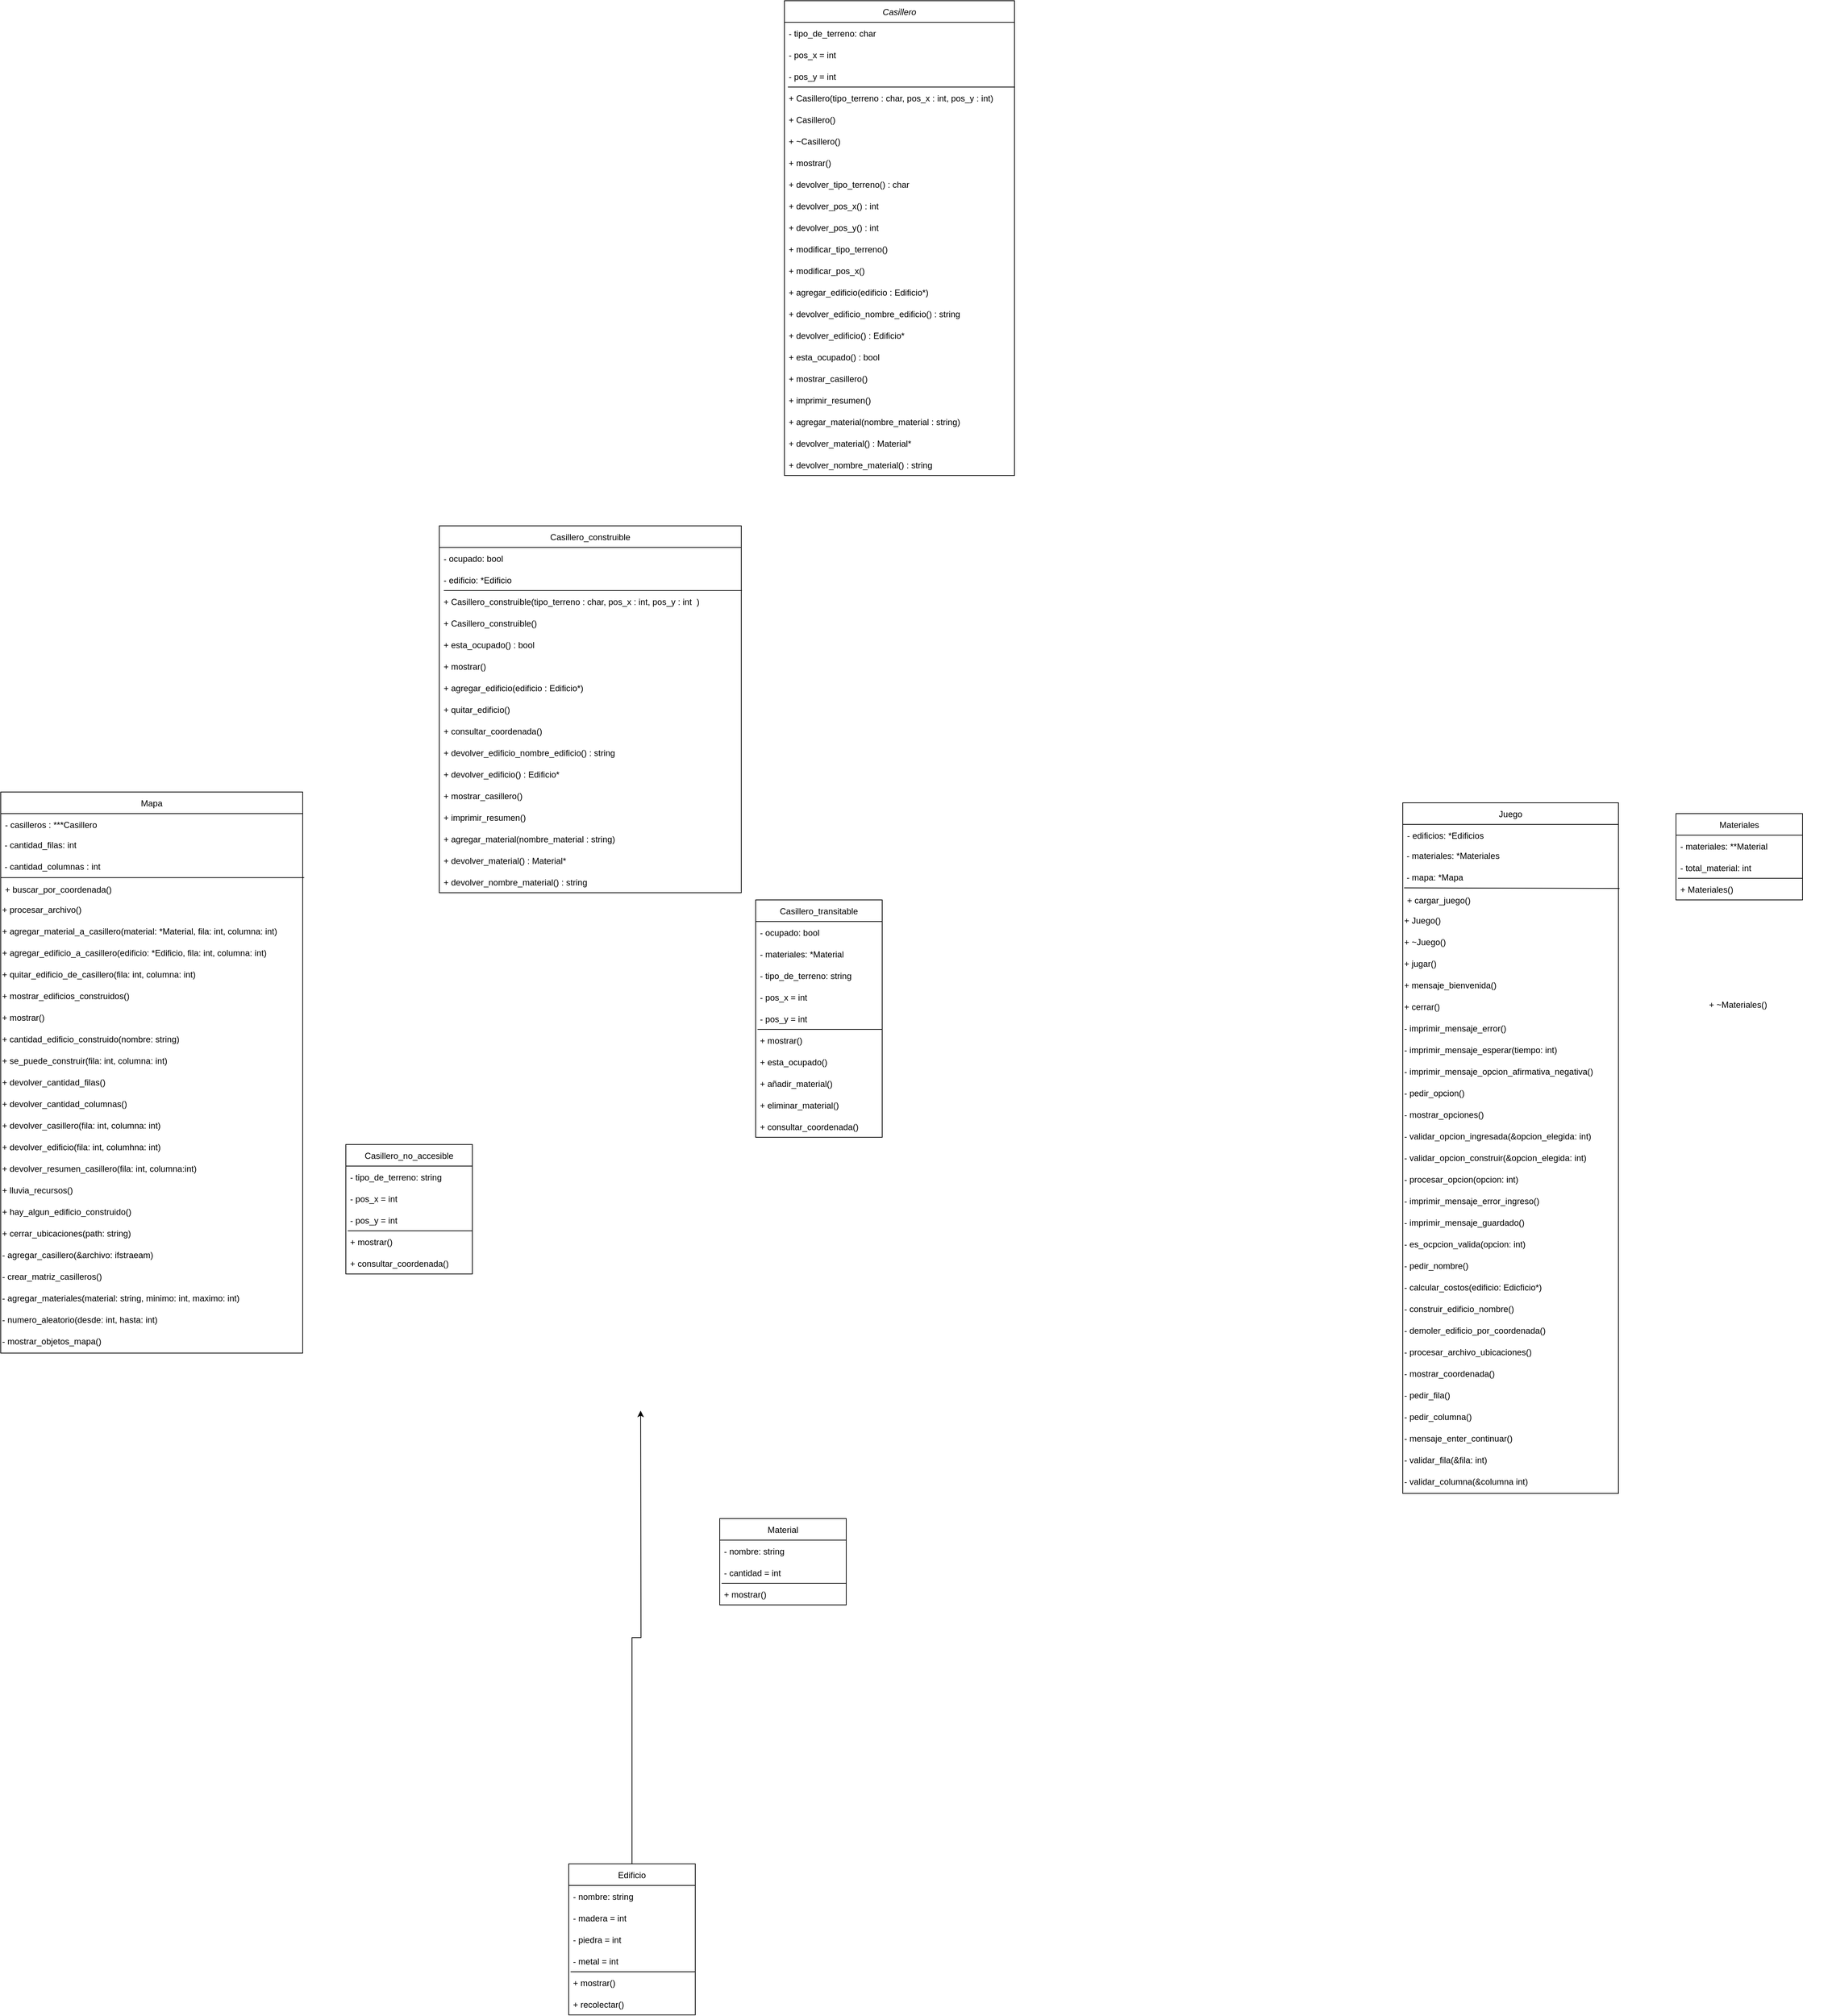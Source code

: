 <mxfile version="15.7.0" type="github">
  <diagram id="C5RBs43oDa-KdzZeNtuy" name="Page-1">
    <mxGraphModel dx="951" dy="1632" grid="1" gridSize="10" guides="1" tooltips="1" connect="1" arrows="1" fold="1" page="1" pageScale="1" pageWidth="827" pageHeight="1169" math="0" shadow="0">
      <root>
        <mxCell id="WIyWlLk6GJQsqaUBKTNV-0" />
        <mxCell id="WIyWlLk6GJQsqaUBKTNV-1" parent="WIyWlLk6GJQsqaUBKTNV-0" />
        <mxCell id="xGXZ_tOPPtuFmqoxac-9-1" value="Casillero_construible" style="swimlane;fontStyle=0;childLayout=stackLayout;horizontal=1;startSize=30;horizontalStack=0;resizeParent=1;resizeParentMax=0;resizeLast=0;collapsible=1;marginBottom=0;" parent="WIyWlLk6GJQsqaUBKTNV-1" vertex="1">
          <mxGeometry x="640" y="-280" width="420" height="510" as="geometry" />
        </mxCell>
        <mxCell id="xGXZ_tOPPtuFmqoxac-9-2" value="- ocupado: bool" style="text;strokeColor=none;fillColor=none;align=left;verticalAlign=middle;spacingLeft=4;spacingRight=4;overflow=hidden;points=[[0,0.5],[1,0.5]];portConstraint=eastwest;rotatable=0;" parent="xGXZ_tOPPtuFmqoxac-9-1" vertex="1">
          <mxGeometry y="30" width="420" height="30" as="geometry" />
        </mxCell>
        <mxCell id="xGXZ_tOPPtuFmqoxac-9-3" value="- edificio: *Edificio" style="text;strokeColor=none;fillColor=none;align=left;verticalAlign=middle;spacingLeft=4;spacingRight=4;overflow=hidden;points=[[0,0.5],[1,0.5]];portConstraint=eastwest;rotatable=0;" parent="xGXZ_tOPPtuFmqoxac-9-1" vertex="1">
          <mxGeometry y="60" width="420" height="30" as="geometry" />
        </mxCell>
        <mxCell id="xGXZ_tOPPtuFmqoxac-9-9" value="" style="endArrow=none;html=1;rounded=0;entryX=1.002;entryY=0;entryDx=0;entryDy=0;entryPerimeter=0;exitX=0.015;exitY=0;exitDx=0;exitDy=0;exitPerimeter=0;" parent="xGXZ_tOPPtuFmqoxac-9-1" source="xGXZ_tOPPtuFmqoxac-9-8" target="xGXZ_tOPPtuFmqoxac-9-8" edge="1">
          <mxGeometry width="50" height="50" relative="1" as="geometry">
            <mxPoint y="179" as="sourcePoint" />
            <mxPoint x="120" y="179" as="targetPoint" />
          </mxGeometry>
        </mxCell>
        <mxCell id="xGXZ_tOPPtuFmqoxac-9-8" value="+ Casillero_construible(tipo_terreno : char, pos_x : int, pos_y : int  )" style="text;strokeColor=none;fillColor=none;align=left;verticalAlign=middle;spacingLeft=4;spacingRight=4;overflow=hidden;points=[[0,0.5],[1,0.5]];portConstraint=eastwest;rotatable=0;" parent="xGXZ_tOPPtuFmqoxac-9-1" vertex="1">
          <mxGeometry y="90" width="420" height="30" as="geometry" />
        </mxCell>
        <mxCell id="Kev87G5NXUICbZVva8Oe-29" value="+ Casillero_construible()" style="text;strokeColor=none;fillColor=none;align=left;verticalAlign=middle;spacingLeft=4;spacingRight=4;overflow=hidden;points=[[0,0.5],[1,0.5]];portConstraint=eastwest;rotatable=0;" vertex="1" parent="xGXZ_tOPPtuFmqoxac-9-1">
          <mxGeometry y="120" width="420" height="30" as="geometry" />
        </mxCell>
        <mxCell id="xGXZ_tOPPtuFmqoxac-9-10" value="+ esta_ocupado() : bool" style="text;strokeColor=none;fillColor=none;align=left;verticalAlign=middle;spacingLeft=4;spacingRight=4;overflow=hidden;points=[[0,0.5],[1,0.5]];portConstraint=eastwest;rotatable=0;" parent="xGXZ_tOPPtuFmqoxac-9-1" vertex="1">
          <mxGeometry y="150" width="420" height="30" as="geometry" />
        </mxCell>
        <mxCell id="Kev87G5NXUICbZVva8Oe-30" value="+ mostrar()" style="text;strokeColor=none;fillColor=none;align=left;verticalAlign=middle;spacingLeft=4;spacingRight=4;overflow=hidden;points=[[0,0.5],[1,0.5]];portConstraint=eastwest;rotatable=0;" vertex="1" parent="xGXZ_tOPPtuFmqoxac-9-1">
          <mxGeometry y="180" width="420" height="30" as="geometry" />
        </mxCell>
        <mxCell id="Kev87G5NXUICbZVva8Oe-31" value="+ agregar_edificio(edificio : Edificio*)" style="text;strokeColor=none;fillColor=none;align=left;verticalAlign=middle;spacingLeft=4;spacingRight=4;overflow=hidden;points=[[0,0.5],[1,0.5]];portConstraint=eastwest;rotatable=0;" vertex="1" parent="xGXZ_tOPPtuFmqoxac-9-1">
          <mxGeometry y="210" width="420" height="30" as="geometry" />
        </mxCell>
        <mxCell id="Kev87G5NXUICbZVva8Oe-17" value="+ quitar_edificio()" style="text;strokeColor=none;fillColor=none;align=left;verticalAlign=middle;spacingLeft=4;spacingRight=4;overflow=hidden;points=[[0,0.5],[1,0.5]];portConstraint=eastwest;rotatable=0;" vertex="1" parent="xGXZ_tOPPtuFmqoxac-9-1">
          <mxGeometry y="240" width="420" height="30" as="geometry" />
        </mxCell>
        <mxCell id="xGXZ_tOPPtuFmqoxac-9-31" value="+ consultar_coordenada()" style="text;strokeColor=none;fillColor=none;align=left;verticalAlign=middle;spacingLeft=4;spacingRight=4;overflow=hidden;points=[[0,0.5],[1,0.5]];portConstraint=eastwest;rotatable=0;" parent="xGXZ_tOPPtuFmqoxac-9-1" vertex="1">
          <mxGeometry y="270" width="420" height="30" as="geometry" />
        </mxCell>
        <mxCell id="Kev87G5NXUICbZVva8Oe-32" value="+ devolver_edificio_nombre_edificio() : string" style="text;strokeColor=none;fillColor=none;align=left;verticalAlign=middle;spacingLeft=4;spacingRight=4;overflow=hidden;points=[[0,0.5],[1,0.5]];portConstraint=eastwest;rotatable=0;" vertex="1" parent="xGXZ_tOPPtuFmqoxac-9-1">
          <mxGeometry y="300" width="420" height="30" as="geometry" />
        </mxCell>
        <mxCell id="Kev87G5NXUICbZVva8Oe-33" value="+ devolver_edificio() : Edificio*" style="text;strokeColor=none;fillColor=none;align=left;verticalAlign=middle;spacingLeft=4;spacingRight=4;overflow=hidden;points=[[0,0.5],[1,0.5]];portConstraint=eastwest;rotatable=0;" vertex="1" parent="xGXZ_tOPPtuFmqoxac-9-1">
          <mxGeometry y="330" width="420" height="30" as="geometry" />
        </mxCell>
        <mxCell id="Kev87G5NXUICbZVva8Oe-35" value="+ mostrar_casillero()" style="text;strokeColor=none;fillColor=none;align=left;verticalAlign=middle;spacingLeft=4;spacingRight=4;overflow=hidden;points=[[0,0.5],[1,0.5]];portConstraint=eastwest;rotatable=0;" vertex="1" parent="xGXZ_tOPPtuFmqoxac-9-1">
          <mxGeometry y="360" width="420" height="30" as="geometry" />
        </mxCell>
        <mxCell id="Kev87G5NXUICbZVva8Oe-36" value="+ imprimir_resumen()" style="text;strokeColor=none;fillColor=none;align=left;verticalAlign=middle;spacingLeft=4;spacingRight=4;overflow=hidden;points=[[0,0.5],[1,0.5]];portConstraint=eastwest;rotatable=0;" vertex="1" parent="xGXZ_tOPPtuFmqoxac-9-1">
          <mxGeometry y="390" width="420" height="30" as="geometry" />
        </mxCell>
        <mxCell id="Kev87G5NXUICbZVva8Oe-37" value="+ agregar_material(nombre_material : string)" style="text;strokeColor=none;fillColor=none;align=left;verticalAlign=middle;spacingLeft=4;spacingRight=4;overflow=hidden;points=[[0,0.5],[1,0.5]];portConstraint=eastwest;rotatable=0;" vertex="1" parent="xGXZ_tOPPtuFmqoxac-9-1">
          <mxGeometry y="420" width="420" height="30" as="geometry" />
        </mxCell>
        <mxCell id="Kev87G5NXUICbZVva8Oe-39" value="+ devolver_material() : Material*" style="text;strokeColor=none;fillColor=none;align=left;verticalAlign=middle;spacingLeft=4;spacingRight=4;overflow=hidden;points=[[0,0.5],[1,0.5]];portConstraint=eastwest;rotatable=0;" vertex="1" parent="xGXZ_tOPPtuFmqoxac-9-1">
          <mxGeometry y="450" width="420" height="30" as="geometry" />
        </mxCell>
        <mxCell id="Kev87G5NXUICbZVva8Oe-38" value="+ devolver_nombre_material() : string" style="text;strokeColor=none;fillColor=none;align=left;verticalAlign=middle;spacingLeft=4;spacingRight=4;overflow=hidden;points=[[0,0.5],[1,0.5]];portConstraint=eastwest;rotatable=0;fontStyle=0" vertex="1" parent="xGXZ_tOPPtuFmqoxac-9-1">
          <mxGeometry y="480" width="420" height="30" as="geometry" />
        </mxCell>
        <mxCell id="xGXZ_tOPPtuFmqoxac-9-15" value="Mapa" style="swimlane;fontStyle=0;childLayout=stackLayout;horizontal=1;startSize=30;horizontalStack=0;resizeParent=1;resizeParentMax=0;resizeLast=0;collapsible=1;marginBottom=0;" parent="WIyWlLk6GJQsqaUBKTNV-1" vertex="1">
          <mxGeometry x="30" y="90" width="420" height="780" as="geometry" />
        </mxCell>
        <mxCell id="xGXZ_tOPPtuFmqoxac-9-28" value="- casilleros : ***Casillero " style="text;strokeColor=none;fillColor=none;align=left;verticalAlign=middle;spacingLeft=4;spacingRight=4;overflow=hidden;points=[[0,0.5],[1,0.5]];portConstraint=eastwest;rotatable=0;" parent="xGXZ_tOPPtuFmqoxac-9-15" vertex="1">
          <mxGeometry y="30" width="420" height="30" as="geometry" />
        </mxCell>
        <mxCell id="xGXZ_tOPPtuFmqoxac-9-241" value="&amp;nbsp;- cantidad_filas: int" style="text;whiteSpace=wrap;html=1;" parent="xGXZ_tOPPtuFmqoxac-9-15" vertex="1">
          <mxGeometry y="60" width="420" height="30" as="geometry" />
        </mxCell>
        <mxCell id="ObjNiQtIe-y4PP9NIwSY-3" value="&amp;nbsp;- cantidad_columnas : int" style="text;whiteSpace=wrap;html=1;" vertex="1" parent="xGXZ_tOPPtuFmqoxac-9-15">
          <mxGeometry y="90" width="420" height="30" as="geometry" />
        </mxCell>
        <mxCell id="xGXZ_tOPPtuFmqoxac-9-29" value="+ buscar_por_coordenada()" style="text;strokeColor=none;fillColor=none;align=left;verticalAlign=middle;spacingLeft=4;spacingRight=4;overflow=hidden;points=[[0,0.5],[1,0.5]];portConstraint=eastwest;rotatable=0;" parent="xGXZ_tOPPtuFmqoxac-9-15" vertex="1">
          <mxGeometry y="120" width="420" height="30" as="geometry" />
        </mxCell>
        <mxCell id="xGXZ_tOPPtuFmqoxac-9-21" value="" style="endArrow=none;html=1;rounded=0;entryX=1.005;entryY=-0.033;entryDx=0;entryDy=0;entryPerimeter=0;" parent="xGXZ_tOPPtuFmqoxac-9-15" target="xGXZ_tOPPtuFmqoxac-9-29" edge="1">
          <mxGeometry width="50" height="50" relative="1" as="geometry">
            <mxPoint y="119" as="sourcePoint" />
            <mxPoint x="139.44" y="60.16" as="targetPoint" />
            <Array as="points">
              <mxPoint x="180" y="119" />
            </Array>
          </mxGeometry>
        </mxCell>
        <mxCell id="ObjNiQtIe-y4PP9NIwSY-4" value="+ procesar_archivo()&amp;nbsp;" style="text;whiteSpace=wrap;html=1;" vertex="1" parent="xGXZ_tOPPtuFmqoxac-9-15">
          <mxGeometry y="150" width="420" height="30" as="geometry" />
        </mxCell>
        <mxCell id="ObjNiQtIe-y4PP9NIwSY-8" value="+ agregar_material_a_casillero(material: *Material, fila: int, columna: int)" style="text;whiteSpace=wrap;html=1;" vertex="1" parent="xGXZ_tOPPtuFmqoxac-9-15">
          <mxGeometry y="180" width="420" height="30" as="geometry" />
        </mxCell>
        <mxCell id="ObjNiQtIe-y4PP9NIwSY-6" value="+ agregar_edificio_a_casillero(edificio: *Edificio, fila: int, columna: int)" style="text;whiteSpace=wrap;html=1;" vertex="1" parent="xGXZ_tOPPtuFmqoxac-9-15">
          <mxGeometry y="210" width="420" height="30" as="geometry" />
        </mxCell>
        <mxCell id="ObjNiQtIe-y4PP9NIwSY-9" value="+ quitar_edificio_de_casillero(fila: int, columna: int)" style="text;whiteSpace=wrap;html=1;" vertex="1" parent="xGXZ_tOPPtuFmqoxac-9-15">
          <mxGeometry y="240" width="420" height="30" as="geometry" />
        </mxCell>
        <mxCell id="ObjNiQtIe-y4PP9NIwSY-10" value="+ mostrar_edificios_construidos()" style="text;whiteSpace=wrap;html=1;" vertex="1" parent="xGXZ_tOPPtuFmqoxac-9-15">
          <mxGeometry y="270" width="420" height="30" as="geometry" />
        </mxCell>
        <mxCell id="ObjNiQtIe-y4PP9NIwSY-5" value="+ mostrar()" style="text;whiteSpace=wrap;html=1;" vertex="1" parent="xGXZ_tOPPtuFmqoxac-9-15">
          <mxGeometry y="300" width="420" height="30" as="geometry" />
        </mxCell>
        <mxCell id="ObjNiQtIe-y4PP9NIwSY-11" value="+ cantidad_edificio_construido(nombre: string)" style="text;whiteSpace=wrap;html=1;" vertex="1" parent="xGXZ_tOPPtuFmqoxac-9-15">
          <mxGeometry y="330" width="420" height="30" as="geometry" />
        </mxCell>
        <mxCell id="ObjNiQtIe-y4PP9NIwSY-12" value="+ se_puede_construir(fila: int, columna: int)" style="text;whiteSpace=wrap;html=1;" vertex="1" parent="xGXZ_tOPPtuFmqoxac-9-15">
          <mxGeometry y="360" width="420" height="30" as="geometry" />
        </mxCell>
        <mxCell id="ObjNiQtIe-y4PP9NIwSY-13" value="+ devolver_cantidad_filas()" style="text;whiteSpace=wrap;html=1;" vertex="1" parent="xGXZ_tOPPtuFmqoxac-9-15">
          <mxGeometry y="390" width="420" height="30" as="geometry" />
        </mxCell>
        <mxCell id="ObjNiQtIe-y4PP9NIwSY-14" value="+ devolver_cantidad_columnas()" style="text;whiteSpace=wrap;html=1;" vertex="1" parent="xGXZ_tOPPtuFmqoxac-9-15">
          <mxGeometry y="420" width="420" height="30" as="geometry" />
        </mxCell>
        <mxCell id="ObjNiQtIe-y4PP9NIwSY-15" value="+ devolver_casillero(fila: int, columna: int)" style="text;whiteSpace=wrap;html=1;" vertex="1" parent="xGXZ_tOPPtuFmqoxac-9-15">
          <mxGeometry y="450" width="420" height="30" as="geometry" />
        </mxCell>
        <mxCell id="ObjNiQtIe-y4PP9NIwSY-17" value="+ devolver_edificio(fila: int, columhna: int)" style="text;whiteSpace=wrap;html=1;" vertex="1" parent="xGXZ_tOPPtuFmqoxac-9-15">
          <mxGeometry y="480" width="420" height="30" as="geometry" />
        </mxCell>
        <mxCell id="ObjNiQtIe-y4PP9NIwSY-16" value="+ devolver_resumen_casillero(fila: int, columna:int)" style="text;whiteSpace=wrap;html=1;" vertex="1" parent="xGXZ_tOPPtuFmqoxac-9-15">
          <mxGeometry y="510" width="420" height="30" as="geometry" />
        </mxCell>
        <mxCell id="ObjNiQtIe-y4PP9NIwSY-18" value="+ lluvia_recursos()" style="text;whiteSpace=wrap;html=1;" vertex="1" parent="xGXZ_tOPPtuFmqoxac-9-15">
          <mxGeometry y="540" width="420" height="30" as="geometry" />
        </mxCell>
        <mxCell id="ObjNiQtIe-y4PP9NIwSY-19" value="+ hay_algun_edificio_construido()" style="text;whiteSpace=wrap;html=1;" vertex="1" parent="xGXZ_tOPPtuFmqoxac-9-15">
          <mxGeometry y="570" width="420" height="30" as="geometry" />
        </mxCell>
        <mxCell id="ObjNiQtIe-y4PP9NIwSY-20" value="+ cerrar_ubicaciones(path: string)" style="text;whiteSpace=wrap;html=1;" vertex="1" parent="xGXZ_tOPPtuFmqoxac-9-15">
          <mxGeometry y="600" width="420" height="30" as="geometry" />
        </mxCell>
        <mxCell id="ObjNiQtIe-y4PP9NIwSY-21" value="- agregar_casillero(&amp;amp;archivo: ifstraeam)" style="text;whiteSpace=wrap;html=1;" vertex="1" parent="xGXZ_tOPPtuFmqoxac-9-15">
          <mxGeometry y="630" width="420" height="30" as="geometry" />
        </mxCell>
        <mxCell id="ObjNiQtIe-y4PP9NIwSY-22" value="- crear_matriz_casilleros()" style="text;whiteSpace=wrap;html=1;" vertex="1" parent="xGXZ_tOPPtuFmqoxac-9-15">
          <mxGeometry y="660" width="420" height="30" as="geometry" />
        </mxCell>
        <mxCell id="ObjNiQtIe-y4PP9NIwSY-24" value="- agregar_materiales(material: string, minimo: int, maximo: int)" style="text;whiteSpace=wrap;html=1;" vertex="1" parent="xGXZ_tOPPtuFmqoxac-9-15">
          <mxGeometry y="690" width="420" height="30" as="geometry" />
        </mxCell>
        <mxCell id="ObjNiQtIe-y4PP9NIwSY-23" value="- numero_aleatorio(desde: int, hasta: int)" style="text;whiteSpace=wrap;html=1;" vertex="1" parent="xGXZ_tOPPtuFmqoxac-9-15">
          <mxGeometry y="720" width="420" height="30" as="geometry" />
        </mxCell>
        <mxCell id="ObjNiQtIe-y4PP9NIwSY-25" value="- mostrar_objetos_mapa()" style="text;whiteSpace=wrap;html=1;" vertex="1" parent="xGXZ_tOPPtuFmqoxac-9-15">
          <mxGeometry y="750" width="420" height="30" as="geometry" />
        </mxCell>
        <mxCell id="xGXZ_tOPPtuFmqoxac-9-189" value="Casillero_transitable" style="swimlane;fontStyle=0;childLayout=stackLayout;horizontal=1;startSize=30;horizontalStack=0;resizeParent=1;resizeParentMax=0;resizeLast=0;collapsible=1;marginBottom=0;" parent="WIyWlLk6GJQsqaUBKTNV-1" vertex="1">
          <mxGeometry x="1080" y="240" width="176" height="330" as="geometry" />
        </mxCell>
        <mxCell id="xGXZ_tOPPtuFmqoxac-9-190" value="- ocupado: bool" style="text;strokeColor=none;fillColor=none;align=left;verticalAlign=middle;spacingLeft=4;spacingRight=4;overflow=hidden;points=[[0,0.5],[1,0.5]];portConstraint=eastwest;rotatable=0;" parent="xGXZ_tOPPtuFmqoxac-9-189" vertex="1">
          <mxGeometry y="30" width="176" height="30" as="geometry" />
        </mxCell>
        <mxCell id="xGXZ_tOPPtuFmqoxac-9-192" value="- materiales: *Material" style="text;strokeColor=none;fillColor=none;align=left;verticalAlign=middle;spacingLeft=4;spacingRight=4;overflow=hidden;points=[[0,0.5],[1,0.5]];portConstraint=eastwest;rotatable=0;" parent="xGXZ_tOPPtuFmqoxac-9-189" vertex="1">
          <mxGeometry y="60" width="176" height="30" as="geometry" />
        </mxCell>
        <mxCell id="xGXZ_tOPPtuFmqoxac-9-193" value="- tipo_de_terreno: string" style="text;strokeColor=none;fillColor=none;align=left;verticalAlign=middle;spacingLeft=4;spacingRight=4;overflow=hidden;points=[[0,0.5],[1,0.5]];portConstraint=eastwest;rotatable=0;" parent="xGXZ_tOPPtuFmqoxac-9-189" vertex="1">
          <mxGeometry y="90" width="176" height="30" as="geometry" />
        </mxCell>
        <mxCell id="xGXZ_tOPPtuFmqoxac-9-194" value="- pos_x = int" style="text;strokeColor=none;fillColor=none;align=left;verticalAlign=middle;spacingLeft=4;spacingRight=4;overflow=hidden;points=[[0,0.5],[1,0.5]];portConstraint=eastwest;rotatable=0;" parent="xGXZ_tOPPtuFmqoxac-9-189" vertex="1">
          <mxGeometry y="120" width="176" height="30" as="geometry" />
        </mxCell>
        <mxCell id="xGXZ_tOPPtuFmqoxac-9-195" value="- pos_y = int" style="text;strokeColor=none;fillColor=none;align=left;verticalAlign=middle;spacingLeft=4;spacingRight=4;overflow=hidden;points=[[0,0.5],[1,0.5]];portConstraint=eastwest;rotatable=0;" parent="xGXZ_tOPPtuFmqoxac-9-189" vertex="1">
          <mxGeometry y="150" width="176" height="30" as="geometry" />
        </mxCell>
        <mxCell id="xGXZ_tOPPtuFmqoxac-9-196" value="" style="endArrow=none;html=1;rounded=0;entryX=1.002;entryY=0;entryDx=0;entryDy=0;entryPerimeter=0;exitX=0.015;exitY=0;exitDx=0;exitDy=0;exitPerimeter=0;" parent="xGXZ_tOPPtuFmqoxac-9-189" source="xGXZ_tOPPtuFmqoxac-9-197" target="xGXZ_tOPPtuFmqoxac-9-197" edge="1">
          <mxGeometry width="50" height="50" relative="1" as="geometry">
            <mxPoint y="179" as="sourcePoint" />
            <mxPoint x="120" y="179" as="targetPoint" />
          </mxGeometry>
        </mxCell>
        <mxCell id="xGXZ_tOPPtuFmqoxac-9-197" value="+ mostrar()" style="text;strokeColor=none;fillColor=none;align=left;verticalAlign=middle;spacingLeft=4;spacingRight=4;overflow=hidden;points=[[0,0.5],[1,0.5]];portConstraint=eastwest;rotatable=0;" parent="xGXZ_tOPPtuFmqoxac-9-189" vertex="1">
          <mxGeometry y="180" width="176" height="30" as="geometry" />
        </mxCell>
        <mxCell id="xGXZ_tOPPtuFmqoxac-9-198" value="+ esta_ocupado()" style="text;strokeColor=none;fillColor=none;align=left;verticalAlign=middle;spacingLeft=4;spacingRight=4;overflow=hidden;points=[[0,0.5],[1,0.5]];portConstraint=eastwest;rotatable=0;" parent="xGXZ_tOPPtuFmqoxac-9-189" vertex="1">
          <mxGeometry y="210" width="176" height="30" as="geometry" />
        </mxCell>
        <mxCell id="xGXZ_tOPPtuFmqoxac-9-201" value="+ añadir_material()" style="text;strokeColor=none;fillColor=none;align=left;verticalAlign=middle;spacingLeft=4;spacingRight=4;overflow=hidden;points=[[0,0.5],[1,0.5]];portConstraint=eastwest;rotatable=0;" parent="xGXZ_tOPPtuFmqoxac-9-189" vertex="1">
          <mxGeometry y="240" width="176" height="30" as="geometry" />
        </mxCell>
        <mxCell id="xGXZ_tOPPtuFmqoxac-9-202" value="+ eliminar_material()" style="text;strokeColor=none;fillColor=none;align=left;verticalAlign=middle;spacingLeft=4;spacingRight=4;overflow=hidden;points=[[0,0.5],[1,0.5]];portConstraint=eastwest;rotatable=0;" parent="xGXZ_tOPPtuFmqoxac-9-189" vertex="1">
          <mxGeometry y="270" width="176" height="30" as="geometry" />
        </mxCell>
        <mxCell id="xGXZ_tOPPtuFmqoxac-9-203" value="+ consultar_coordenada()" style="text;strokeColor=none;fillColor=none;align=left;verticalAlign=middle;spacingLeft=4;spacingRight=4;overflow=hidden;points=[[0,0.5],[1,0.5]];portConstraint=eastwest;rotatable=0;" parent="xGXZ_tOPPtuFmqoxac-9-189" vertex="1">
          <mxGeometry y="300" width="176" height="30" as="geometry" />
        </mxCell>
        <mxCell id="xGXZ_tOPPtuFmqoxac-9-204" value="Casillero_no_accesible" style="swimlane;fontStyle=0;childLayout=stackLayout;horizontal=1;startSize=30;horizontalStack=0;resizeParent=1;resizeParentMax=0;resizeLast=0;collapsible=1;marginBottom=0;" parent="WIyWlLk6GJQsqaUBKTNV-1" vertex="1">
          <mxGeometry x="510" y="580" width="176" height="180" as="geometry" />
        </mxCell>
        <mxCell id="xGXZ_tOPPtuFmqoxac-9-207" value="- tipo_de_terreno: string" style="text;strokeColor=none;fillColor=none;align=left;verticalAlign=middle;spacingLeft=4;spacingRight=4;overflow=hidden;points=[[0,0.5],[1,0.5]];portConstraint=eastwest;rotatable=0;" parent="xGXZ_tOPPtuFmqoxac-9-204" vertex="1">
          <mxGeometry y="30" width="176" height="30" as="geometry" />
        </mxCell>
        <mxCell id="xGXZ_tOPPtuFmqoxac-9-208" value="- pos_x = int" style="text;strokeColor=none;fillColor=none;align=left;verticalAlign=middle;spacingLeft=4;spacingRight=4;overflow=hidden;points=[[0,0.5],[1,0.5]];portConstraint=eastwest;rotatable=0;" parent="xGXZ_tOPPtuFmqoxac-9-204" vertex="1">
          <mxGeometry y="60" width="176" height="30" as="geometry" />
        </mxCell>
        <mxCell id="xGXZ_tOPPtuFmqoxac-9-209" value="- pos_y = int" style="text;strokeColor=none;fillColor=none;align=left;verticalAlign=middle;spacingLeft=4;spacingRight=4;overflow=hidden;points=[[0,0.5],[1,0.5]];portConstraint=eastwest;rotatable=0;" parent="xGXZ_tOPPtuFmqoxac-9-204" vertex="1">
          <mxGeometry y="90" width="176" height="30" as="geometry" />
        </mxCell>
        <mxCell id="xGXZ_tOPPtuFmqoxac-9-210" value="" style="endArrow=none;html=1;rounded=0;entryX=1.002;entryY=0;entryDx=0;entryDy=0;entryPerimeter=0;exitX=0.015;exitY=0;exitDx=0;exitDy=0;exitPerimeter=0;" parent="xGXZ_tOPPtuFmqoxac-9-204" source="xGXZ_tOPPtuFmqoxac-9-211" target="xGXZ_tOPPtuFmqoxac-9-211" edge="1">
          <mxGeometry width="50" height="50" relative="1" as="geometry">
            <mxPoint y="179" as="sourcePoint" />
            <mxPoint x="120" y="179" as="targetPoint" />
          </mxGeometry>
        </mxCell>
        <mxCell id="xGXZ_tOPPtuFmqoxac-9-211" value="+ mostrar()" style="text;strokeColor=none;fillColor=none;align=left;verticalAlign=middle;spacingLeft=4;spacingRight=4;overflow=hidden;points=[[0,0.5],[1,0.5]];portConstraint=eastwest;rotatable=0;" parent="xGXZ_tOPPtuFmqoxac-9-204" vertex="1">
          <mxGeometry y="120" width="176" height="30" as="geometry" />
        </mxCell>
        <mxCell id="xGXZ_tOPPtuFmqoxac-9-215" value="+ consultar_coordenada()" style="text;strokeColor=none;fillColor=none;align=left;verticalAlign=middle;spacingLeft=4;spacingRight=4;overflow=hidden;points=[[0,0.5],[1,0.5]];portConstraint=eastwest;rotatable=0;" parent="xGXZ_tOPPtuFmqoxac-9-204" vertex="1">
          <mxGeometry y="150" width="176" height="30" as="geometry" />
        </mxCell>
        <mxCell id="xGXZ_tOPPtuFmqoxac-9-216" value="Casillero" style="swimlane;fontStyle=2;childLayout=stackLayout;horizontal=1;startSize=30;horizontalStack=0;resizeParent=1;resizeParentMax=0;resizeLast=0;collapsible=1;marginBottom=0;" parent="WIyWlLk6GJQsqaUBKTNV-1" vertex="1">
          <mxGeometry x="1120" y="-1010" width="320" height="660" as="geometry" />
        </mxCell>
        <mxCell id="xGXZ_tOPPtuFmqoxac-9-217" value="- tipo_de_terreno: char" style="text;strokeColor=none;fillColor=none;align=left;verticalAlign=middle;spacingLeft=4;spacingRight=4;overflow=hidden;points=[[0,0.5],[1,0.5]];portConstraint=eastwest;rotatable=0;" parent="xGXZ_tOPPtuFmqoxac-9-216" vertex="1">
          <mxGeometry y="30" width="320" height="30" as="geometry" />
        </mxCell>
        <mxCell id="xGXZ_tOPPtuFmqoxac-9-218" value="- pos_x = int" style="text;strokeColor=none;fillColor=none;align=left;verticalAlign=middle;spacingLeft=4;spacingRight=4;overflow=hidden;points=[[0,0.5],[1,0.5]];portConstraint=eastwest;rotatable=0;" parent="xGXZ_tOPPtuFmqoxac-9-216" vertex="1">
          <mxGeometry y="60" width="320" height="30" as="geometry" />
        </mxCell>
        <mxCell id="xGXZ_tOPPtuFmqoxac-9-219" value="- pos_y = int" style="text;strokeColor=none;fillColor=none;align=left;verticalAlign=middle;spacingLeft=4;spacingRight=4;overflow=hidden;points=[[0,0.5],[1,0.5]];portConstraint=eastwest;rotatable=0;" parent="xGXZ_tOPPtuFmqoxac-9-216" vertex="1">
          <mxGeometry y="90" width="320" height="30" as="geometry" />
        </mxCell>
        <mxCell id="xGXZ_tOPPtuFmqoxac-9-220" value="" style="endArrow=none;html=1;rounded=0;entryX=1.002;entryY=0;entryDx=0;entryDy=0;entryPerimeter=0;exitX=0.015;exitY=0;exitDx=0;exitDy=0;exitPerimeter=0;" parent="xGXZ_tOPPtuFmqoxac-9-216" source="xGXZ_tOPPtuFmqoxac-9-221" target="xGXZ_tOPPtuFmqoxac-9-221" edge="1">
          <mxGeometry width="50" height="50" relative="1" as="geometry">
            <mxPoint y="179" as="sourcePoint" />
            <mxPoint x="120" y="179" as="targetPoint" />
          </mxGeometry>
        </mxCell>
        <mxCell id="xGXZ_tOPPtuFmqoxac-9-221" value="+ Casillero(tipo_terreno : char, pos_x : int, pos_y : int)" style="text;strokeColor=none;fillColor=none;align=left;verticalAlign=middle;spacingLeft=4;spacingRight=4;overflow=hidden;points=[[0,0.5],[1,0.5]];portConstraint=eastwest;rotatable=0;" parent="xGXZ_tOPPtuFmqoxac-9-216" vertex="1">
          <mxGeometry y="120" width="320" height="30" as="geometry" />
        </mxCell>
        <mxCell id="Kev87G5NXUICbZVva8Oe-3" value="+ Casillero()" style="text;strokeColor=none;fillColor=none;align=left;verticalAlign=middle;spacingLeft=4;spacingRight=4;overflow=hidden;points=[[0,0.5],[1,0.5]];portConstraint=eastwest;rotatable=0;" vertex="1" parent="xGXZ_tOPPtuFmqoxac-9-216">
          <mxGeometry y="150" width="320" height="30" as="geometry" />
        </mxCell>
        <mxCell id="Kev87G5NXUICbZVva8Oe-10" value="+ ~Casillero()" style="text;strokeColor=none;fillColor=none;align=left;verticalAlign=middle;spacingLeft=4;spacingRight=4;overflow=hidden;points=[[0,0.5],[1,0.5]];portConstraint=eastwest;rotatable=0;" vertex="1" parent="xGXZ_tOPPtuFmqoxac-9-216">
          <mxGeometry y="180" width="320" height="30" as="geometry" />
        </mxCell>
        <mxCell id="Kev87G5NXUICbZVva8Oe-16" value="+ mostrar()" style="text;strokeColor=none;fillColor=none;align=left;verticalAlign=middle;spacingLeft=4;spacingRight=4;overflow=hidden;points=[[0,0.5],[1,0.5]];portConstraint=eastwest;rotatable=0;" vertex="1" parent="xGXZ_tOPPtuFmqoxac-9-216">
          <mxGeometry y="210" width="320" height="30" as="geometry" />
        </mxCell>
        <mxCell id="Kev87G5NXUICbZVva8Oe-2" value="+ devolver_tipo_terreno() : char" style="text;strokeColor=none;fillColor=none;align=left;verticalAlign=middle;spacingLeft=4;spacingRight=4;overflow=hidden;points=[[0,0.5],[1,0.5]];portConstraint=eastwest;rotatable=0;" vertex="1" parent="xGXZ_tOPPtuFmqoxac-9-216">
          <mxGeometry y="240" width="320" height="30" as="geometry" />
        </mxCell>
        <mxCell id="Kev87G5NXUICbZVva8Oe-4" value="+ devolver_pos_x() : int" style="text;strokeColor=none;fillColor=none;align=left;verticalAlign=middle;spacingLeft=4;spacingRight=4;overflow=hidden;points=[[0,0.5],[1,0.5]];portConstraint=eastwest;rotatable=0;" vertex="1" parent="xGXZ_tOPPtuFmqoxac-9-216">
          <mxGeometry y="270" width="320" height="30" as="geometry" />
        </mxCell>
        <mxCell id="Kev87G5NXUICbZVva8Oe-11" value="+ devolver_pos_y() : int" style="text;strokeColor=none;fillColor=none;align=left;verticalAlign=middle;spacingLeft=4;spacingRight=4;overflow=hidden;points=[[0,0.5],[1,0.5]];portConstraint=eastwest;rotatable=0;" vertex="1" parent="xGXZ_tOPPtuFmqoxac-9-216">
          <mxGeometry y="300" width="320" height="30" as="geometry" />
        </mxCell>
        <mxCell id="Kev87G5NXUICbZVva8Oe-15" value="+ modificar_tipo_terreno() " style="text;strokeColor=none;fillColor=none;align=left;verticalAlign=middle;spacingLeft=4;spacingRight=4;overflow=hidden;points=[[0,0.5],[1,0.5]];portConstraint=eastwest;rotatable=0;" vertex="1" parent="xGXZ_tOPPtuFmqoxac-9-216">
          <mxGeometry y="330" width="320" height="30" as="geometry" />
        </mxCell>
        <mxCell id="Kev87G5NXUICbZVva8Oe-12" value="+ modificar_pos_x() " style="text;strokeColor=none;fillColor=none;align=left;verticalAlign=middle;spacingLeft=4;spacingRight=4;overflow=hidden;points=[[0,0.5],[1,0.5]];portConstraint=eastwest;rotatable=0;" vertex="1" parent="xGXZ_tOPPtuFmqoxac-9-216">
          <mxGeometry y="360" width="320" height="30" as="geometry" />
        </mxCell>
        <mxCell id="Kev87G5NXUICbZVva8Oe-13" value="+ agregar_edificio(edificio : Edificio*)" style="text;strokeColor=none;fillColor=none;align=left;verticalAlign=middle;spacingLeft=4;spacingRight=4;overflow=hidden;points=[[0,0.5],[1,0.5]];portConstraint=eastwest;rotatable=0;" vertex="1" parent="xGXZ_tOPPtuFmqoxac-9-216">
          <mxGeometry y="390" width="320" height="30" as="geometry" />
        </mxCell>
        <mxCell id="Kev87G5NXUICbZVva8Oe-20" value="+ devolver_edificio_nombre_edificio() : string" style="text;strokeColor=none;fillColor=none;align=left;verticalAlign=middle;spacingLeft=4;spacingRight=4;overflow=hidden;points=[[0,0.5],[1,0.5]];portConstraint=eastwest;rotatable=0;" vertex="1" parent="xGXZ_tOPPtuFmqoxac-9-216">
          <mxGeometry y="420" width="320" height="30" as="geometry" />
        </mxCell>
        <mxCell id="Kev87G5NXUICbZVva8Oe-24" value="+ devolver_edificio() : Edificio*" style="text;strokeColor=none;fillColor=none;align=left;verticalAlign=middle;spacingLeft=4;spacingRight=4;overflow=hidden;points=[[0,0.5],[1,0.5]];portConstraint=eastwest;rotatable=0;" vertex="1" parent="xGXZ_tOPPtuFmqoxac-9-216">
          <mxGeometry y="450" width="320" height="30" as="geometry" />
        </mxCell>
        <mxCell id="Kev87G5NXUICbZVva8Oe-22" value="+ esta_ocupado() : bool" style="text;strokeColor=none;fillColor=none;align=left;verticalAlign=middle;spacingLeft=4;spacingRight=4;overflow=hidden;points=[[0,0.5],[1,0.5]];portConstraint=eastwest;rotatable=0;" vertex="1" parent="xGXZ_tOPPtuFmqoxac-9-216">
          <mxGeometry y="480" width="320" height="30" as="geometry" />
        </mxCell>
        <mxCell id="Kev87G5NXUICbZVva8Oe-23" value="+ mostrar_casillero()" style="text;strokeColor=none;fillColor=none;align=left;verticalAlign=middle;spacingLeft=4;spacingRight=4;overflow=hidden;points=[[0,0.5],[1,0.5]];portConstraint=eastwest;rotatable=0;" vertex="1" parent="xGXZ_tOPPtuFmqoxac-9-216">
          <mxGeometry y="510" width="320" height="30" as="geometry" />
        </mxCell>
        <mxCell id="Kev87G5NXUICbZVva8Oe-21" value="+ imprimir_resumen()" style="text;strokeColor=none;fillColor=none;align=left;verticalAlign=middle;spacingLeft=4;spacingRight=4;overflow=hidden;points=[[0,0.5],[1,0.5]];portConstraint=eastwest;rotatable=0;" vertex="1" parent="xGXZ_tOPPtuFmqoxac-9-216">
          <mxGeometry y="540" width="320" height="30" as="geometry" />
        </mxCell>
        <mxCell id="Kev87G5NXUICbZVva8Oe-18" value="+ agregar_material(nombre_material : string)" style="text;strokeColor=none;fillColor=none;align=left;verticalAlign=middle;spacingLeft=4;spacingRight=4;overflow=hidden;points=[[0,0.5],[1,0.5]];portConstraint=eastwest;rotatable=0;" vertex="1" parent="xGXZ_tOPPtuFmqoxac-9-216">
          <mxGeometry y="570" width="320" height="30" as="geometry" />
        </mxCell>
        <mxCell id="Kev87G5NXUICbZVva8Oe-19" value="+ devolver_material() : Material*" style="text;strokeColor=none;fillColor=none;align=left;verticalAlign=middle;spacingLeft=4;spacingRight=4;overflow=hidden;points=[[0,0.5],[1,0.5]];portConstraint=eastwest;rotatable=0;" vertex="1" parent="xGXZ_tOPPtuFmqoxac-9-216">
          <mxGeometry y="600" width="320" height="30" as="geometry" />
        </mxCell>
        <mxCell id="Kev87G5NXUICbZVva8Oe-25" value="+ devolver_nombre_material() : string" style="text;strokeColor=none;fillColor=none;align=left;verticalAlign=middle;spacingLeft=4;spacingRight=4;overflow=hidden;points=[[0,0.5],[1,0.5]];portConstraint=eastwest;rotatable=0;fontStyle=0" vertex="1" parent="xGXZ_tOPPtuFmqoxac-9-216">
          <mxGeometry y="630" width="320" height="30" as="geometry" />
        </mxCell>
        <mxCell id="xGXZ_tOPPtuFmqoxac-9-240" style="edgeStyle=orthogonalEdgeStyle;rounded=0;orthogonalLoop=1;jettySize=auto;html=1;exitX=0.5;exitY=0;exitDx=0;exitDy=0;" parent="WIyWlLk6GJQsqaUBKTNV-1" source="xGXZ_tOPPtuFmqoxac-9-227" edge="1">
          <mxGeometry relative="1" as="geometry">
            <mxPoint x="920" y="950" as="targetPoint" />
          </mxGeometry>
        </mxCell>
        <mxCell id="xGXZ_tOPPtuFmqoxac-9-227" value="Edificio" style="swimlane;fontStyle=0;childLayout=stackLayout;horizontal=1;startSize=30;horizontalStack=0;resizeParent=1;resizeParentMax=0;resizeLast=0;collapsible=1;marginBottom=0;" parent="WIyWlLk6GJQsqaUBKTNV-1" vertex="1">
          <mxGeometry x="820" y="1580" width="176" height="210" as="geometry" />
        </mxCell>
        <mxCell id="xGXZ_tOPPtuFmqoxac-9-228" value="- nombre: string" style="text;strokeColor=none;fillColor=none;align=left;verticalAlign=middle;spacingLeft=4;spacingRight=4;overflow=hidden;points=[[0,0.5],[1,0.5]];portConstraint=eastwest;rotatable=0;" parent="xGXZ_tOPPtuFmqoxac-9-227" vertex="1">
          <mxGeometry y="30" width="176" height="30" as="geometry" />
        </mxCell>
        <mxCell id="xGXZ_tOPPtuFmqoxac-9-229" value="- madera = int" style="text;strokeColor=none;fillColor=none;align=left;verticalAlign=middle;spacingLeft=4;spacingRight=4;overflow=hidden;points=[[0,0.5],[1,0.5]];portConstraint=eastwest;rotatable=0;" parent="xGXZ_tOPPtuFmqoxac-9-227" vertex="1">
          <mxGeometry y="60" width="176" height="30" as="geometry" />
        </mxCell>
        <mxCell id="xGXZ_tOPPtuFmqoxac-9-230" value="- piedra = int" style="text;strokeColor=none;fillColor=none;align=left;verticalAlign=middle;spacingLeft=4;spacingRight=4;overflow=hidden;points=[[0,0.5],[1,0.5]];portConstraint=eastwest;rotatable=0;" parent="xGXZ_tOPPtuFmqoxac-9-227" vertex="1">
          <mxGeometry y="90" width="176" height="30" as="geometry" />
        </mxCell>
        <mxCell id="xGXZ_tOPPtuFmqoxac-9-231" value="" style="endArrow=none;html=1;rounded=0;entryX=1.002;entryY=0;entryDx=0;entryDy=0;entryPerimeter=0;exitX=0.015;exitY=0;exitDx=0;exitDy=0;exitPerimeter=0;" parent="xGXZ_tOPPtuFmqoxac-9-227" source="xGXZ_tOPPtuFmqoxac-9-232" target="xGXZ_tOPPtuFmqoxac-9-232" edge="1">
          <mxGeometry width="50" height="50" relative="1" as="geometry">
            <mxPoint y="179" as="sourcePoint" />
            <mxPoint x="120" y="179" as="targetPoint" />
          </mxGeometry>
        </mxCell>
        <mxCell id="xGXZ_tOPPtuFmqoxac-9-234" value="- metal = int" style="text;strokeColor=none;fillColor=none;align=left;verticalAlign=middle;spacingLeft=4;spacingRight=4;overflow=hidden;points=[[0,0.5],[1,0.5]];portConstraint=eastwest;rotatable=0;" parent="xGXZ_tOPPtuFmqoxac-9-227" vertex="1">
          <mxGeometry y="120" width="176" height="30" as="geometry" />
        </mxCell>
        <mxCell id="xGXZ_tOPPtuFmqoxac-9-232" value="+ mostrar()" style="text;strokeColor=none;fillColor=none;align=left;verticalAlign=middle;spacingLeft=4;spacingRight=4;overflow=hidden;points=[[0,0.5],[1,0.5]];portConstraint=eastwest;rotatable=0;" parent="xGXZ_tOPPtuFmqoxac-9-227" vertex="1">
          <mxGeometry y="150" width="176" height="30" as="geometry" />
        </mxCell>
        <mxCell id="xGXZ_tOPPtuFmqoxac-9-233" value="+ recolectar()" style="text;strokeColor=none;fillColor=none;align=left;verticalAlign=middle;spacingLeft=4;spacingRight=4;overflow=hidden;points=[[0,0.5],[1,0.5]];portConstraint=eastwest;rotatable=0;" parent="xGXZ_tOPPtuFmqoxac-9-227" vertex="1">
          <mxGeometry y="180" width="176" height="30" as="geometry" />
        </mxCell>
        <mxCell id="xGXZ_tOPPtuFmqoxac-9-243" value="Material" style="swimlane;fontStyle=0;childLayout=stackLayout;horizontal=1;startSize=30;horizontalStack=0;resizeParent=1;resizeParentMax=0;resizeLast=0;collapsible=1;marginBottom=0;" parent="WIyWlLk6GJQsqaUBKTNV-1" vertex="1">
          <mxGeometry x="1030" y="1100" width="176" height="120" as="geometry" />
        </mxCell>
        <mxCell id="xGXZ_tOPPtuFmqoxac-9-244" value="- nombre: string" style="text;strokeColor=none;fillColor=none;align=left;verticalAlign=middle;spacingLeft=4;spacingRight=4;overflow=hidden;points=[[0,0.5],[1,0.5]];portConstraint=eastwest;rotatable=0;" parent="xGXZ_tOPPtuFmqoxac-9-243" vertex="1">
          <mxGeometry y="30" width="176" height="30" as="geometry" />
        </mxCell>
        <mxCell id="xGXZ_tOPPtuFmqoxac-9-245" value="- cantidad = int" style="text;strokeColor=none;fillColor=none;align=left;verticalAlign=middle;spacingLeft=4;spacingRight=4;overflow=hidden;points=[[0,0.5],[1,0.5]];portConstraint=eastwest;rotatable=0;" parent="xGXZ_tOPPtuFmqoxac-9-243" vertex="1">
          <mxGeometry y="60" width="176" height="30" as="geometry" />
        </mxCell>
        <mxCell id="xGXZ_tOPPtuFmqoxac-9-247" value="" style="endArrow=none;html=1;rounded=0;entryX=1.002;entryY=0;entryDx=0;entryDy=0;entryPerimeter=0;exitX=0.015;exitY=0;exitDx=0;exitDy=0;exitPerimeter=0;" parent="xGXZ_tOPPtuFmqoxac-9-243" source="xGXZ_tOPPtuFmqoxac-9-250" target="xGXZ_tOPPtuFmqoxac-9-250" edge="1">
          <mxGeometry width="50" height="50" relative="1" as="geometry">
            <mxPoint y="179" as="sourcePoint" />
            <mxPoint x="120" y="179" as="targetPoint" />
          </mxGeometry>
        </mxCell>
        <mxCell id="xGXZ_tOPPtuFmqoxac-9-250" value="+ mostrar()" style="text;strokeColor=none;fillColor=none;align=left;verticalAlign=middle;spacingLeft=4;spacingRight=4;overflow=hidden;points=[[0,0.5],[1,0.5]];portConstraint=eastwest;rotatable=0;" parent="xGXZ_tOPPtuFmqoxac-9-243" vertex="1">
          <mxGeometry y="90" width="176" height="30" as="geometry" />
        </mxCell>
        <mxCell id="xGXZ_tOPPtuFmqoxac-9-253" value="Juego" style="swimlane;fontStyle=0;childLayout=stackLayout;horizontal=1;startSize=30;horizontalStack=0;resizeParent=1;resizeParentMax=0;resizeLast=0;collapsible=1;marginBottom=0;" parent="WIyWlLk6GJQsqaUBKTNV-1" vertex="1">
          <mxGeometry x="1980" y="105" width="300" height="960" as="geometry" />
        </mxCell>
        <mxCell id="xGXZ_tOPPtuFmqoxac-9-254" value="- edificios: *Edificios " style="text;strokeColor=none;fillColor=none;align=left;verticalAlign=middle;spacingLeft=4;spacingRight=4;overflow=hidden;points=[[0,0.5],[1,0.5]];portConstraint=eastwest;rotatable=0;" parent="xGXZ_tOPPtuFmqoxac-9-253" vertex="1">
          <mxGeometry y="30" width="300" height="30" as="geometry" />
        </mxCell>
        <UserObject label="&amp;nbsp;- materiales: *Materiales" link="https://github.com/Rbartoncello/tp_2_ayp2" id="DX40YdvMPcdN43nip_q0-0">
          <mxCell style="text;whiteSpace=wrap;html=1;" vertex="1" parent="xGXZ_tOPPtuFmqoxac-9-253">
            <mxGeometry y="60" width="300" height="30" as="geometry" />
          </mxCell>
        </UserObject>
        <mxCell id="DX40YdvMPcdN43nip_q0-1" value="&amp;nbsp;- mapa: *Mapa" style="text;whiteSpace=wrap;html=1;" vertex="1" parent="xGXZ_tOPPtuFmqoxac-9-253">
          <mxGeometry y="90" width="300" height="30" as="geometry" />
        </mxCell>
        <mxCell id="xGXZ_tOPPtuFmqoxac-9-256" value="+ cargar_juego()" style="text;strokeColor=none;fillColor=none;align=left;verticalAlign=middle;spacingLeft=4;spacingRight=4;overflow=hidden;points=[[0,0.5],[1,0.5]];portConstraint=eastwest;rotatable=0;" parent="xGXZ_tOPPtuFmqoxac-9-253" vertex="1">
          <mxGeometry y="120" width="300" height="30" as="geometry" />
        </mxCell>
        <mxCell id="xGXZ_tOPPtuFmqoxac-9-257" value="" style="endArrow=none;html=1;rounded=0;entryX=1.005;entryY=-0.033;entryDx=0;entryDy=0;entryPerimeter=0;exitX=0.006;exitY=-0.058;exitDx=0;exitDy=0;exitPerimeter=0;" parent="xGXZ_tOPPtuFmqoxac-9-253" source="xGXZ_tOPPtuFmqoxac-9-256" target="xGXZ_tOPPtuFmqoxac-9-256" edge="1">
          <mxGeometry width="50" height="50" relative="1" as="geometry">
            <mxPoint y="90" as="sourcePoint" />
            <mxPoint x="139.44" y="60.16" as="targetPoint" />
          </mxGeometry>
        </mxCell>
        <mxCell id="DX40YdvMPcdN43nip_q0-2" value="+ Juego()" style="text;whiteSpace=wrap;html=1;" vertex="1" parent="xGXZ_tOPPtuFmqoxac-9-253">
          <mxGeometry y="150" width="300" height="30" as="geometry" />
        </mxCell>
        <mxCell id="DX40YdvMPcdN43nip_q0-4" value="+ ~Juego()" style="text;whiteSpace=wrap;html=1;" vertex="1" parent="xGXZ_tOPPtuFmqoxac-9-253">
          <mxGeometry y="180" width="300" height="30" as="geometry" />
        </mxCell>
        <mxCell id="DX40YdvMPcdN43nip_q0-5" value="+ jugar()" style="text;whiteSpace=wrap;html=1;" vertex="1" parent="xGXZ_tOPPtuFmqoxac-9-253">
          <mxGeometry y="210" width="300" height="30" as="geometry" />
        </mxCell>
        <mxCell id="DX40YdvMPcdN43nip_q0-6" value="+ mensaje_bienvenida()" style="text;whiteSpace=wrap;html=1;" vertex="1" parent="xGXZ_tOPPtuFmqoxac-9-253">
          <mxGeometry y="240" width="300" height="30" as="geometry" />
        </mxCell>
        <mxCell id="DX40YdvMPcdN43nip_q0-7" value="+ cerrar()" style="text;whiteSpace=wrap;html=1;" vertex="1" parent="xGXZ_tOPPtuFmqoxac-9-253">
          <mxGeometry y="270" width="300" height="30" as="geometry" />
        </mxCell>
        <mxCell id="DX40YdvMPcdN43nip_q0-8" value="- imprimir_mensaje_error()" style="text;whiteSpace=wrap;html=1;" vertex="1" parent="xGXZ_tOPPtuFmqoxac-9-253">
          <mxGeometry y="300" width="300" height="30" as="geometry" />
        </mxCell>
        <mxCell id="DX40YdvMPcdN43nip_q0-9" value="- imprimir_mensaje_esperar(tiempo: int)" style="text;whiteSpace=wrap;html=1;" vertex="1" parent="xGXZ_tOPPtuFmqoxac-9-253">
          <mxGeometry y="330" width="300" height="30" as="geometry" />
        </mxCell>
        <mxCell id="DX40YdvMPcdN43nip_q0-10" value="- imprimir_mensaje_opcion_afirmativa_negativa()" style="text;whiteSpace=wrap;html=1;" vertex="1" parent="xGXZ_tOPPtuFmqoxac-9-253">
          <mxGeometry y="360" width="300" height="30" as="geometry" />
        </mxCell>
        <mxCell id="DX40YdvMPcdN43nip_q0-12" value="- pedir_opcion()" style="text;whiteSpace=wrap;html=1;" vertex="1" parent="xGXZ_tOPPtuFmqoxac-9-253">
          <mxGeometry y="390" width="300" height="30" as="geometry" />
        </mxCell>
        <mxCell id="DX40YdvMPcdN43nip_q0-11" value="- mostrar_opciones()" style="text;whiteSpace=wrap;html=1;" vertex="1" parent="xGXZ_tOPPtuFmqoxac-9-253">
          <mxGeometry y="420" width="300" height="30" as="geometry" />
        </mxCell>
        <mxCell id="DX40YdvMPcdN43nip_q0-13" value="- validar_opcion_ingresada(&amp;amp;opcion_elegida: int)" style="text;whiteSpace=wrap;html=1;" vertex="1" parent="xGXZ_tOPPtuFmqoxac-9-253">
          <mxGeometry y="450" width="300" height="30" as="geometry" />
        </mxCell>
        <mxCell id="DX40YdvMPcdN43nip_q0-14" value="- validar_opcion_construir(&amp;amp;opcion_elegida: int)" style="text;whiteSpace=wrap;html=1;" vertex="1" parent="xGXZ_tOPPtuFmqoxac-9-253">
          <mxGeometry y="480" width="300" height="30" as="geometry" />
        </mxCell>
        <mxCell id="DX40YdvMPcdN43nip_q0-15" value="- procesar_opcion(opcion: int)" style="text;whiteSpace=wrap;html=1;" vertex="1" parent="xGXZ_tOPPtuFmqoxac-9-253">
          <mxGeometry y="510" width="300" height="30" as="geometry" />
        </mxCell>
        <mxCell id="DX40YdvMPcdN43nip_q0-17" value="- imprimir_mensaje_error_ingreso()" style="text;whiteSpace=wrap;html=1;" vertex="1" parent="xGXZ_tOPPtuFmqoxac-9-253">
          <mxGeometry y="540" width="300" height="30" as="geometry" />
        </mxCell>
        <mxCell id="DX40YdvMPcdN43nip_q0-16" value="- imprimir_mensaje_guardado()" style="text;whiteSpace=wrap;html=1;" vertex="1" parent="xGXZ_tOPPtuFmqoxac-9-253">
          <mxGeometry y="570" width="300" height="30" as="geometry" />
        </mxCell>
        <mxCell id="DX40YdvMPcdN43nip_q0-18" value="- es_ocpcion_valida(opcion: int)" style="text;whiteSpace=wrap;html=1;" vertex="1" parent="xGXZ_tOPPtuFmqoxac-9-253">
          <mxGeometry y="600" width="300" height="30" as="geometry" />
        </mxCell>
        <mxCell id="DX40YdvMPcdN43nip_q0-19" value="- pedir_nombre()" style="text;whiteSpace=wrap;html=1;" vertex="1" parent="xGXZ_tOPPtuFmqoxac-9-253">
          <mxGeometry y="630" width="300" height="30" as="geometry" />
        </mxCell>
        <mxCell id="DX40YdvMPcdN43nip_q0-20" value="- calcular_costos(edificio: Edicficio*)" style="text;whiteSpace=wrap;html=1;" vertex="1" parent="xGXZ_tOPPtuFmqoxac-9-253">
          <mxGeometry y="660" width="300" height="30" as="geometry" />
        </mxCell>
        <mxCell id="DX40YdvMPcdN43nip_q0-21" value="- construir_edificio_nombre()" style="text;whiteSpace=wrap;html=1;" vertex="1" parent="xGXZ_tOPPtuFmqoxac-9-253">
          <mxGeometry y="690" width="300" height="30" as="geometry" />
        </mxCell>
        <mxCell id="DX40YdvMPcdN43nip_q0-22" value="- demoler_edificio_por_coordenada()" style="text;whiteSpace=wrap;html=1;" vertex="1" parent="xGXZ_tOPPtuFmqoxac-9-253">
          <mxGeometry y="720" width="300" height="30" as="geometry" />
        </mxCell>
        <mxCell id="DX40YdvMPcdN43nip_q0-24" value="- procesar_archivo_ubicaciones()" style="text;whiteSpace=wrap;html=1;" vertex="1" parent="xGXZ_tOPPtuFmqoxac-9-253">
          <mxGeometry y="750" width="300" height="30" as="geometry" />
        </mxCell>
        <mxCell id="DX40YdvMPcdN43nip_q0-23" value="- mostrar_coordenada()" style="text;whiteSpace=wrap;html=1;" vertex="1" parent="xGXZ_tOPPtuFmqoxac-9-253">
          <mxGeometry y="780" width="300" height="30" as="geometry" />
        </mxCell>
        <mxCell id="DX40YdvMPcdN43nip_q0-25" value="- pedir_fila()" style="text;whiteSpace=wrap;html=1;" vertex="1" parent="xGXZ_tOPPtuFmqoxac-9-253">
          <mxGeometry y="810" width="300" height="30" as="geometry" />
        </mxCell>
        <mxCell id="DX40YdvMPcdN43nip_q0-27" value="- pedir_columna()" style="text;whiteSpace=wrap;html=1;" vertex="1" parent="xGXZ_tOPPtuFmqoxac-9-253">
          <mxGeometry y="840" width="300" height="30" as="geometry" />
        </mxCell>
        <mxCell id="DX40YdvMPcdN43nip_q0-26" value="- mensaje_enter_continuar()" style="text;whiteSpace=wrap;html=1;" vertex="1" parent="xGXZ_tOPPtuFmqoxac-9-253">
          <mxGeometry y="870" width="300" height="30" as="geometry" />
        </mxCell>
        <mxCell id="DX40YdvMPcdN43nip_q0-28" value="- validar_fila(&amp;amp;fila: int)" style="text;whiteSpace=wrap;html=1;" vertex="1" parent="xGXZ_tOPPtuFmqoxac-9-253">
          <mxGeometry y="900" width="300" height="30" as="geometry" />
        </mxCell>
        <mxCell id="DX40YdvMPcdN43nip_q0-29" value="- validar_columna(&amp;amp;columna int)" style="text;whiteSpace=wrap;html=1;" vertex="1" parent="xGXZ_tOPPtuFmqoxac-9-253">
          <mxGeometry y="930" width="300" height="30" as="geometry" />
        </mxCell>
        <mxCell id="DX40YdvMPcdN43nip_q0-30" value="Materiales" style="swimlane;fontStyle=0;childLayout=stackLayout;horizontal=1;startSize=30;horizontalStack=0;resizeParent=1;resizeParentMax=0;resizeLast=0;collapsible=1;marginBottom=0;" vertex="1" parent="WIyWlLk6GJQsqaUBKTNV-1">
          <mxGeometry x="2360" y="120" width="176" height="120" as="geometry" />
        </mxCell>
        <mxCell id="DX40YdvMPcdN43nip_q0-31" value="- materiales: **Material" style="text;strokeColor=none;fillColor=none;align=left;verticalAlign=middle;spacingLeft=4;spacingRight=4;overflow=hidden;points=[[0,0.5],[1,0.5]];portConstraint=eastwest;rotatable=0;" vertex="1" parent="DX40YdvMPcdN43nip_q0-30">
          <mxGeometry y="30" width="176" height="30" as="geometry" />
        </mxCell>
        <mxCell id="DX40YdvMPcdN43nip_q0-32" value="- total_material: int" style="text;strokeColor=none;fillColor=none;align=left;verticalAlign=middle;spacingLeft=4;spacingRight=4;overflow=hidden;points=[[0,0.5],[1,0.5]];portConstraint=eastwest;rotatable=0;" vertex="1" parent="DX40YdvMPcdN43nip_q0-30">
          <mxGeometry y="60" width="176" height="30" as="geometry" />
        </mxCell>
        <mxCell id="DX40YdvMPcdN43nip_q0-33" value="" style="endArrow=none;html=1;rounded=0;entryX=1.002;entryY=0;entryDx=0;entryDy=0;entryPerimeter=0;exitX=0.015;exitY=0;exitDx=0;exitDy=0;exitPerimeter=0;" edge="1" parent="DX40YdvMPcdN43nip_q0-30" source="DX40YdvMPcdN43nip_q0-34" target="DX40YdvMPcdN43nip_q0-34">
          <mxGeometry width="50" height="50" relative="1" as="geometry">
            <mxPoint y="179" as="sourcePoint" />
            <mxPoint x="120" y="179" as="targetPoint" />
          </mxGeometry>
        </mxCell>
        <mxCell id="DX40YdvMPcdN43nip_q0-34" value="+ Materiales()" style="text;strokeColor=none;fillColor=none;align=left;verticalAlign=middle;spacingLeft=4;spacingRight=4;overflow=hidden;points=[[0,0.5],[1,0.5]];portConstraint=eastwest;rotatable=0;" vertex="1" parent="DX40YdvMPcdN43nip_q0-30">
          <mxGeometry y="90" width="176" height="30" as="geometry" />
        </mxCell>
        <mxCell id="DX40YdvMPcdN43nip_q0-35" value="+ ~Materiales()" style="text;strokeColor=none;fillColor=none;align=left;verticalAlign=middle;spacingLeft=4;spacingRight=4;overflow=hidden;points=[[0,0.5],[1,0.5]];portConstraint=eastwest;rotatable=0;" vertex="1" parent="WIyWlLk6GJQsqaUBKTNV-1">
          <mxGeometry x="2400" y="370" width="176" height="30" as="geometry" />
        </mxCell>
      </root>
    </mxGraphModel>
  </diagram>
</mxfile>
